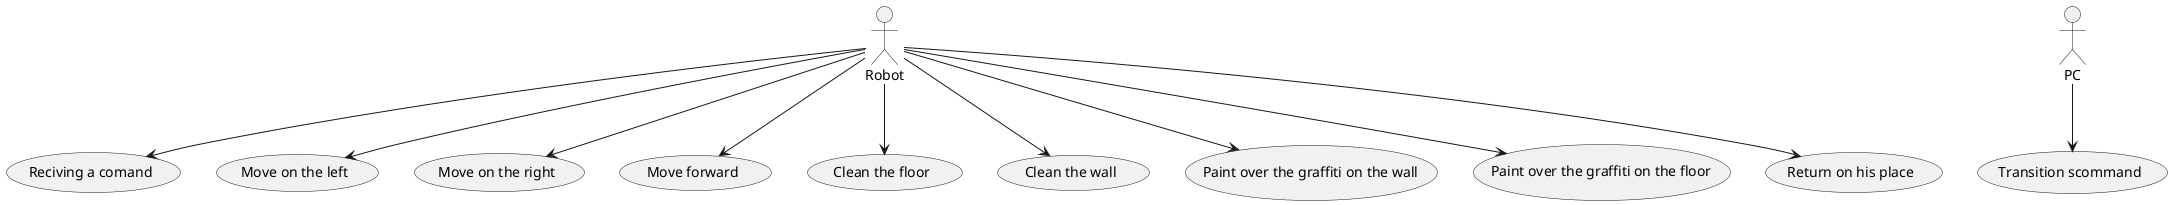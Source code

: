 @startuml
:Robot: --> (Reciving a comand)
:Robot: --> (Move on the left)
:Robot: --> (Move on the right)
:Robot: --> (Move forward)
:Robot: --> (Clean the floor)
:Robot: --> (Clean the wall)
:Robot: --> (Paint over the graffiti on the wall)
:Robot: --> (Paint over the graffiti on the floor)
:Robot: --> (Return on his place)
:PC: --> (Transition scommand)
@enduml 
